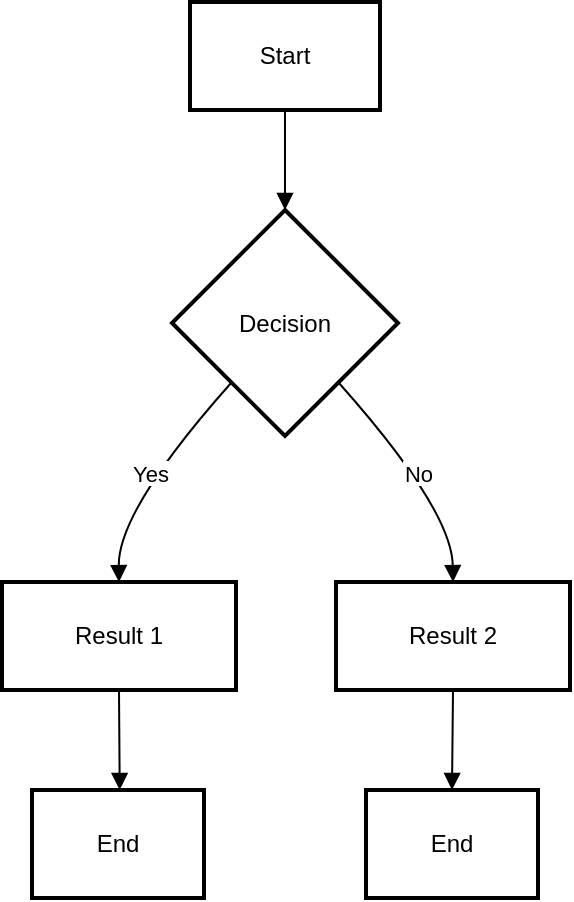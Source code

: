<mxfile version="26.0.11">
  <diagram name="Page-1" id="Ndewcja8Pm6-38caN8j6">
    <mxGraphModel>
      <root>
        <mxCell id="0" />
        <mxCell id="1" parent="0" />
        <mxCell id="2" value="Start" style="whiteSpace=wrap;strokeWidth=2;" vertex="1" parent="1">
          <mxGeometry x="102" y="8" width="95" height="54" as="geometry" />
        </mxCell>
        <mxCell id="3" value="Decision" style="rhombus;strokeWidth=2;whiteSpace=wrap;" vertex="1" parent="1">
          <mxGeometry x="93" y="112" width="113" height="113" as="geometry" />
        </mxCell>
        <mxCell id="4" value="Result 1" style="whiteSpace=wrap;strokeWidth=2;" vertex="1" parent="1">
          <mxGeometry x="8" y="298" width="117" height="54" as="geometry" />
        </mxCell>
        <mxCell id="5" value="Result 2" style="whiteSpace=wrap;strokeWidth=2;" vertex="1" parent="1">
          <mxGeometry x="175" y="298" width="117" height="54" as="geometry" />
        </mxCell>
        <mxCell id="6" value="End" style="whiteSpace=wrap;strokeWidth=2;" vertex="1" parent="1">
          <mxGeometry x="23" y="402" width="86" height="54" as="geometry" />
        </mxCell>
        <mxCell id="7" value="End" style="whiteSpace=wrap;strokeWidth=2;" vertex="1" parent="1">
          <mxGeometry x="190" y="402" width="86" height="54" as="geometry" />
        </mxCell>
        <mxCell id="8" value="" style="curved=1;startArrow=none;endArrow=block;exitX=0.5;exitY=1;entryX=0.5;entryY=0;" edge="1" parent="1" source="2" target="3">
          <mxGeometry relative="1" as="geometry">
            <Array as="points" />
          </mxGeometry>
        </mxCell>
        <mxCell id="9" value="Yes" style="curved=1;startArrow=none;endArrow=block;exitX=0.05;exitY=1;entryX=0.5;entryY=0;" edge="1" parent="1" source="3" target="4">
          <mxGeometry relative="1" as="geometry">
            <Array as="points">
              <mxPoint x="66" y="262" />
            </Array>
          </mxGeometry>
        </mxCell>
        <mxCell id="10" value="No" style="curved=1;startArrow=none;endArrow=block;exitX=0.95;exitY=1;entryX=0.5;entryY=0;" edge="1" parent="1" source="3" target="5">
          <mxGeometry relative="1" as="geometry">
            <Array as="points">
              <mxPoint x="233" y="262" />
            </Array>
          </mxGeometry>
        </mxCell>
        <mxCell id="11" value="" style="curved=1;startArrow=none;endArrow=block;exitX=0.5;exitY=1;entryX=0.51;entryY=0;" edge="1" parent="1" source="4" target="6">
          <mxGeometry relative="1" as="geometry">
            <Array as="points" />
          </mxGeometry>
        </mxCell>
        <mxCell id="12" value="" style="curved=1;startArrow=none;endArrow=block;exitX=0.5;exitY=1;entryX=0.5;entryY=0;" edge="1" parent="1" source="5" target="7">
          <mxGeometry relative="1" as="geometry">
            <Array as="points" />
          </mxGeometry>
        </mxCell>
      </root>
    </mxGraphModel>
  </diagram>
</mxfile>
